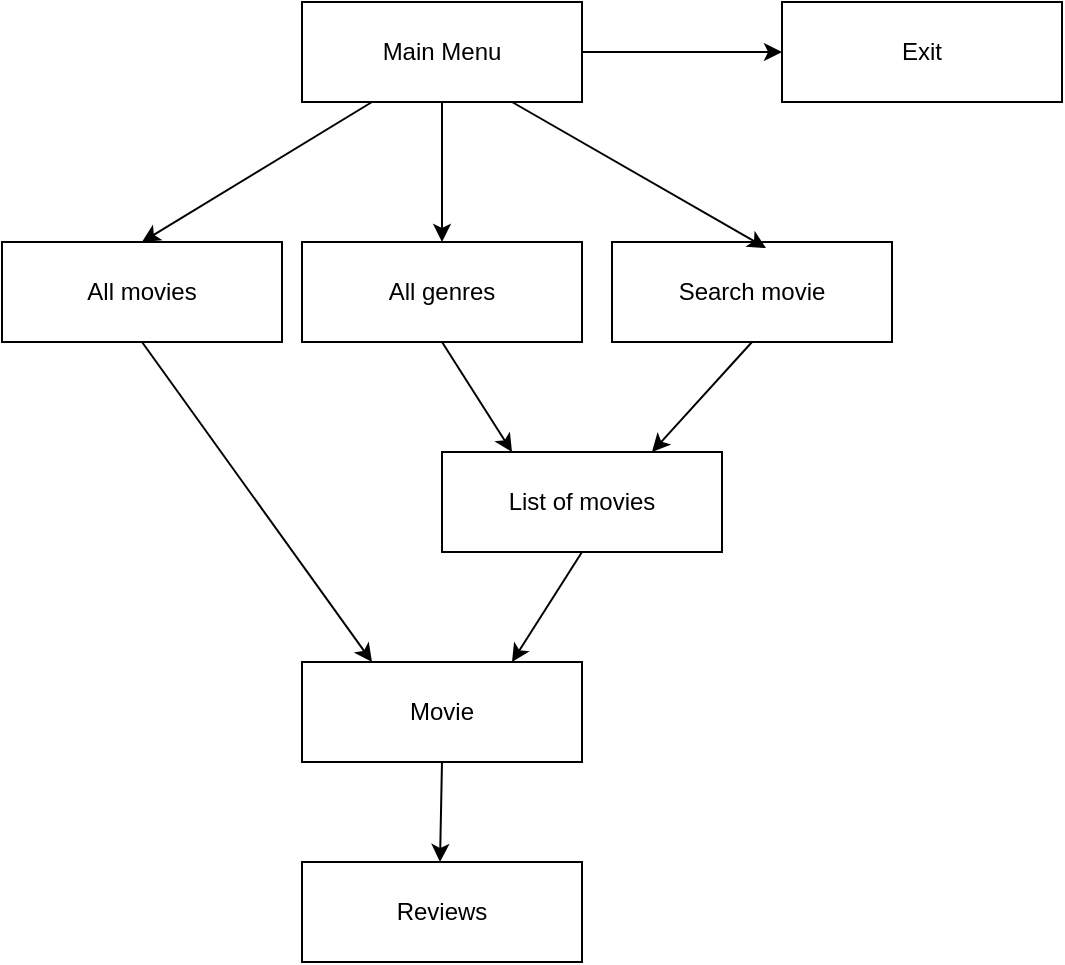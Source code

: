 <mxfile version="21.2.3" type="device">
  <diagram name="Page-1" id="qkCj3c1NpeE8XbWj1kWN">
    <mxGraphModel dx="2074" dy="1124" grid="1" gridSize="10" guides="1" tooltips="1" connect="1" arrows="1" fold="1" page="1" pageScale="1" pageWidth="850" pageHeight="1100" math="0" shadow="0">
      <root>
        <mxCell id="0" />
        <mxCell id="1" parent="0" />
        <mxCell id="5pyBXnJsSIEW2lkmxWnL-1" value="Main Menu" style="whiteSpace=wrap;html=1;" parent="1" vertex="1">
          <mxGeometry x="270" y="300" width="140" height="50" as="geometry" />
        </mxCell>
        <mxCell id="5pyBXnJsSIEW2lkmxWnL-2" value="Exit" style="whiteSpace=wrap;html=1;" parent="1" vertex="1">
          <mxGeometry x="510" y="300" width="140" height="50" as="geometry" />
        </mxCell>
        <mxCell id="5pyBXnJsSIEW2lkmxWnL-3" value="All movies" style="whiteSpace=wrap;html=1;" parent="1" vertex="1">
          <mxGeometry x="120" y="420" width="140" height="50" as="geometry" />
        </mxCell>
        <mxCell id="5pyBXnJsSIEW2lkmxWnL-4" value="All genres" style="whiteSpace=wrap;html=1;" parent="1" vertex="1">
          <mxGeometry x="270" y="420" width="140" height="50" as="geometry" />
        </mxCell>
        <mxCell id="5pyBXnJsSIEW2lkmxWnL-5" value="Search movie" style="whiteSpace=wrap;html=1;" parent="1" vertex="1">
          <mxGeometry x="425" y="420" width="140" height="50" as="geometry" />
        </mxCell>
        <mxCell id="5pyBXnJsSIEW2lkmxWnL-6" value="List of movies" style="rounded=0;whiteSpace=wrap;html=1;" parent="1" vertex="1">
          <mxGeometry x="340" y="525" width="140" height="50" as="geometry" />
        </mxCell>
        <mxCell id="5pyBXnJsSIEW2lkmxWnL-7" value="Movie" style="rounded=0;whiteSpace=wrap;html=1;" parent="1" vertex="1">
          <mxGeometry x="270" y="630" width="140" height="50" as="geometry" />
        </mxCell>
        <mxCell id="5pyBXnJsSIEW2lkmxWnL-8" value="Reviews" style="rounded=0;whiteSpace=wrap;html=1;" parent="1" vertex="1">
          <mxGeometry x="270" y="730" width="140" height="50" as="geometry" />
        </mxCell>
        <mxCell id="5pyBXnJsSIEW2lkmxWnL-9" value="" style="endArrow=classic;html=1;rounded=0;entryX=0.5;entryY=0;entryDx=0;entryDy=0;exitX=0.25;exitY=1;exitDx=0;exitDy=0;" parent="1" source="5pyBXnJsSIEW2lkmxWnL-1" target="5pyBXnJsSIEW2lkmxWnL-3" edge="1">
          <mxGeometry width="50" height="50" relative="1" as="geometry">
            <mxPoint x="400" y="600" as="sourcePoint" />
            <mxPoint x="450" y="550" as="targetPoint" />
          </mxGeometry>
        </mxCell>
        <mxCell id="5pyBXnJsSIEW2lkmxWnL-10" value="" style="endArrow=classic;html=1;rounded=0;exitX=0.5;exitY=1;exitDx=0;exitDy=0;entryX=0.5;entryY=0;entryDx=0;entryDy=0;" parent="1" source="5pyBXnJsSIEW2lkmxWnL-1" target="5pyBXnJsSIEW2lkmxWnL-4" edge="1">
          <mxGeometry width="50" height="50" relative="1" as="geometry">
            <mxPoint x="190" y="410" as="sourcePoint" />
            <mxPoint x="240" y="360" as="targetPoint" />
          </mxGeometry>
        </mxCell>
        <mxCell id="5pyBXnJsSIEW2lkmxWnL-11" value="" style="endArrow=classic;html=1;rounded=0;entryX=0.55;entryY=0.06;entryDx=0;entryDy=0;entryPerimeter=0;exitX=0.75;exitY=1;exitDx=0;exitDy=0;" parent="1" source="5pyBXnJsSIEW2lkmxWnL-1" target="5pyBXnJsSIEW2lkmxWnL-5" edge="1">
          <mxGeometry width="50" height="50" relative="1" as="geometry">
            <mxPoint x="160" y="270" as="sourcePoint" />
            <mxPoint x="210" y="220" as="targetPoint" />
          </mxGeometry>
        </mxCell>
        <mxCell id="5pyBXnJsSIEW2lkmxWnL-12" value="" style="endArrow=classic;html=1;rounded=0;exitX=0.5;exitY=1;exitDx=0;exitDy=0;entryX=0.75;entryY=0;entryDx=0;entryDy=0;" parent="1" source="5pyBXnJsSIEW2lkmxWnL-5" target="5pyBXnJsSIEW2lkmxWnL-6" edge="1">
          <mxGeometry width="50" height="50" relative="1" as="geometry">
            <mxPoint x="480" y="580" as="sourcePoint" />
            <mxPoint x="440" y="520" as="targetPoint" />
          </mxGeometry>
        </mxCell>
        <mxCell id="5pyBXnJsSIEW2lkmxWnL-14" value="" style="endArrow=classic;html=1;rounded=0;exitX=0.5;exitY=1;exitDx=0;exitDy=0;entryX=0.25;entryY=0;entryDx=0;entryDy=0;" parent="1" source="5pyBXnJsSIEW2lkmxWnL-4" target="5pyBXnJsSIEW2lkmxWnL-6" edge="1">
          <mxGeometry width="50" height="50" relative="1" as="geometry">
            <mxPoint x="190" y="470" as="sourcePoint" />
            <mxPoint x="390" y="520" as="targetPoint" />
          </mxGeometry>
        </mxCell>
        <mxCell id="5pyBXnJsSIEW2lkmxWnL-15" value="" style="endArrow=classic;html=1;rounded=0;exitX=0.5;exitY=1;exitDx=0;exitDy=0;entryX=0.75;entryY=0;entryDx=0;entryDy=0;" parent="1" source="5pyBXnJsSIEW2lkmxWnL-6" target="5pyBXnJsSIEW2lkmxWnL-7" edge="1">
          <mxGeometry width="50" height="50" relative="1" as="geometry">
            <mxPoint x="190" y="580" as="sourcePoint" />
            <mxPoint x="340" y="630" as="targetPoint" />
          </mxGeometry>
        </mxCell>
        <mxCell id="5pyBXnJsSIEW2lkmxWnL-16" value="" style="endArrow=classic;html=1;rounded=0;" parent="1" edge="1">
          <mxGeometry width="50" height="50" relative="1" as="geometry">
            <mxPoint x="340" y="680" as="sourcePoint" />
            <mxPoint x="339" y="730" as="targetPoint" />
          </mxGeometry>
        </mxCell>
        <mxCell id="5pyBXnJsSIEW2lkmxWnL-17" value="" style="endArrow=classic;html=1;rounded=0;entryX=0;entryY=0.5;entryDx=0;entryDy=0;exitX=1;exitY=0.5;exitDx=0;exitDy=0;" parent="1" source="5pyBXnJsSIEW2lkmxWnL-1" target="5pyBXnJsSIEW2lkmxWnL-2" edge="1">
          <mxGeometry width="50" height="50" relative="1" as="geometry">
            <mxPoint x="410" y="320" as="sourcePoint" />
            <mxPoint x="460" y="280" as="targetPoint" />
          </mxGeometry>
        </mxCell>
        <mxCell id="5pyBXnJsSIEW2lkmxWnL-18" value="" style="endArrow=classic;html=1;rounded=0;entryX=0.25;entryY=0;entryDx=0;entryDy=0;" parent="1" target="5pyBXnJsSIEW2lkmxWnL-7" edge="1">
          <mxGeometry width="50" height="50" relative="1" as="geometry">
            <mxPoint x="190" y="470" as="sourcePoint" />
            <mxPoint x="240" y="420" as="targetPoint" />
          </mxGeometry>
        </mxCell>
      </root>
    </mxGraphModel>
  </diagram>
</mxfile>
